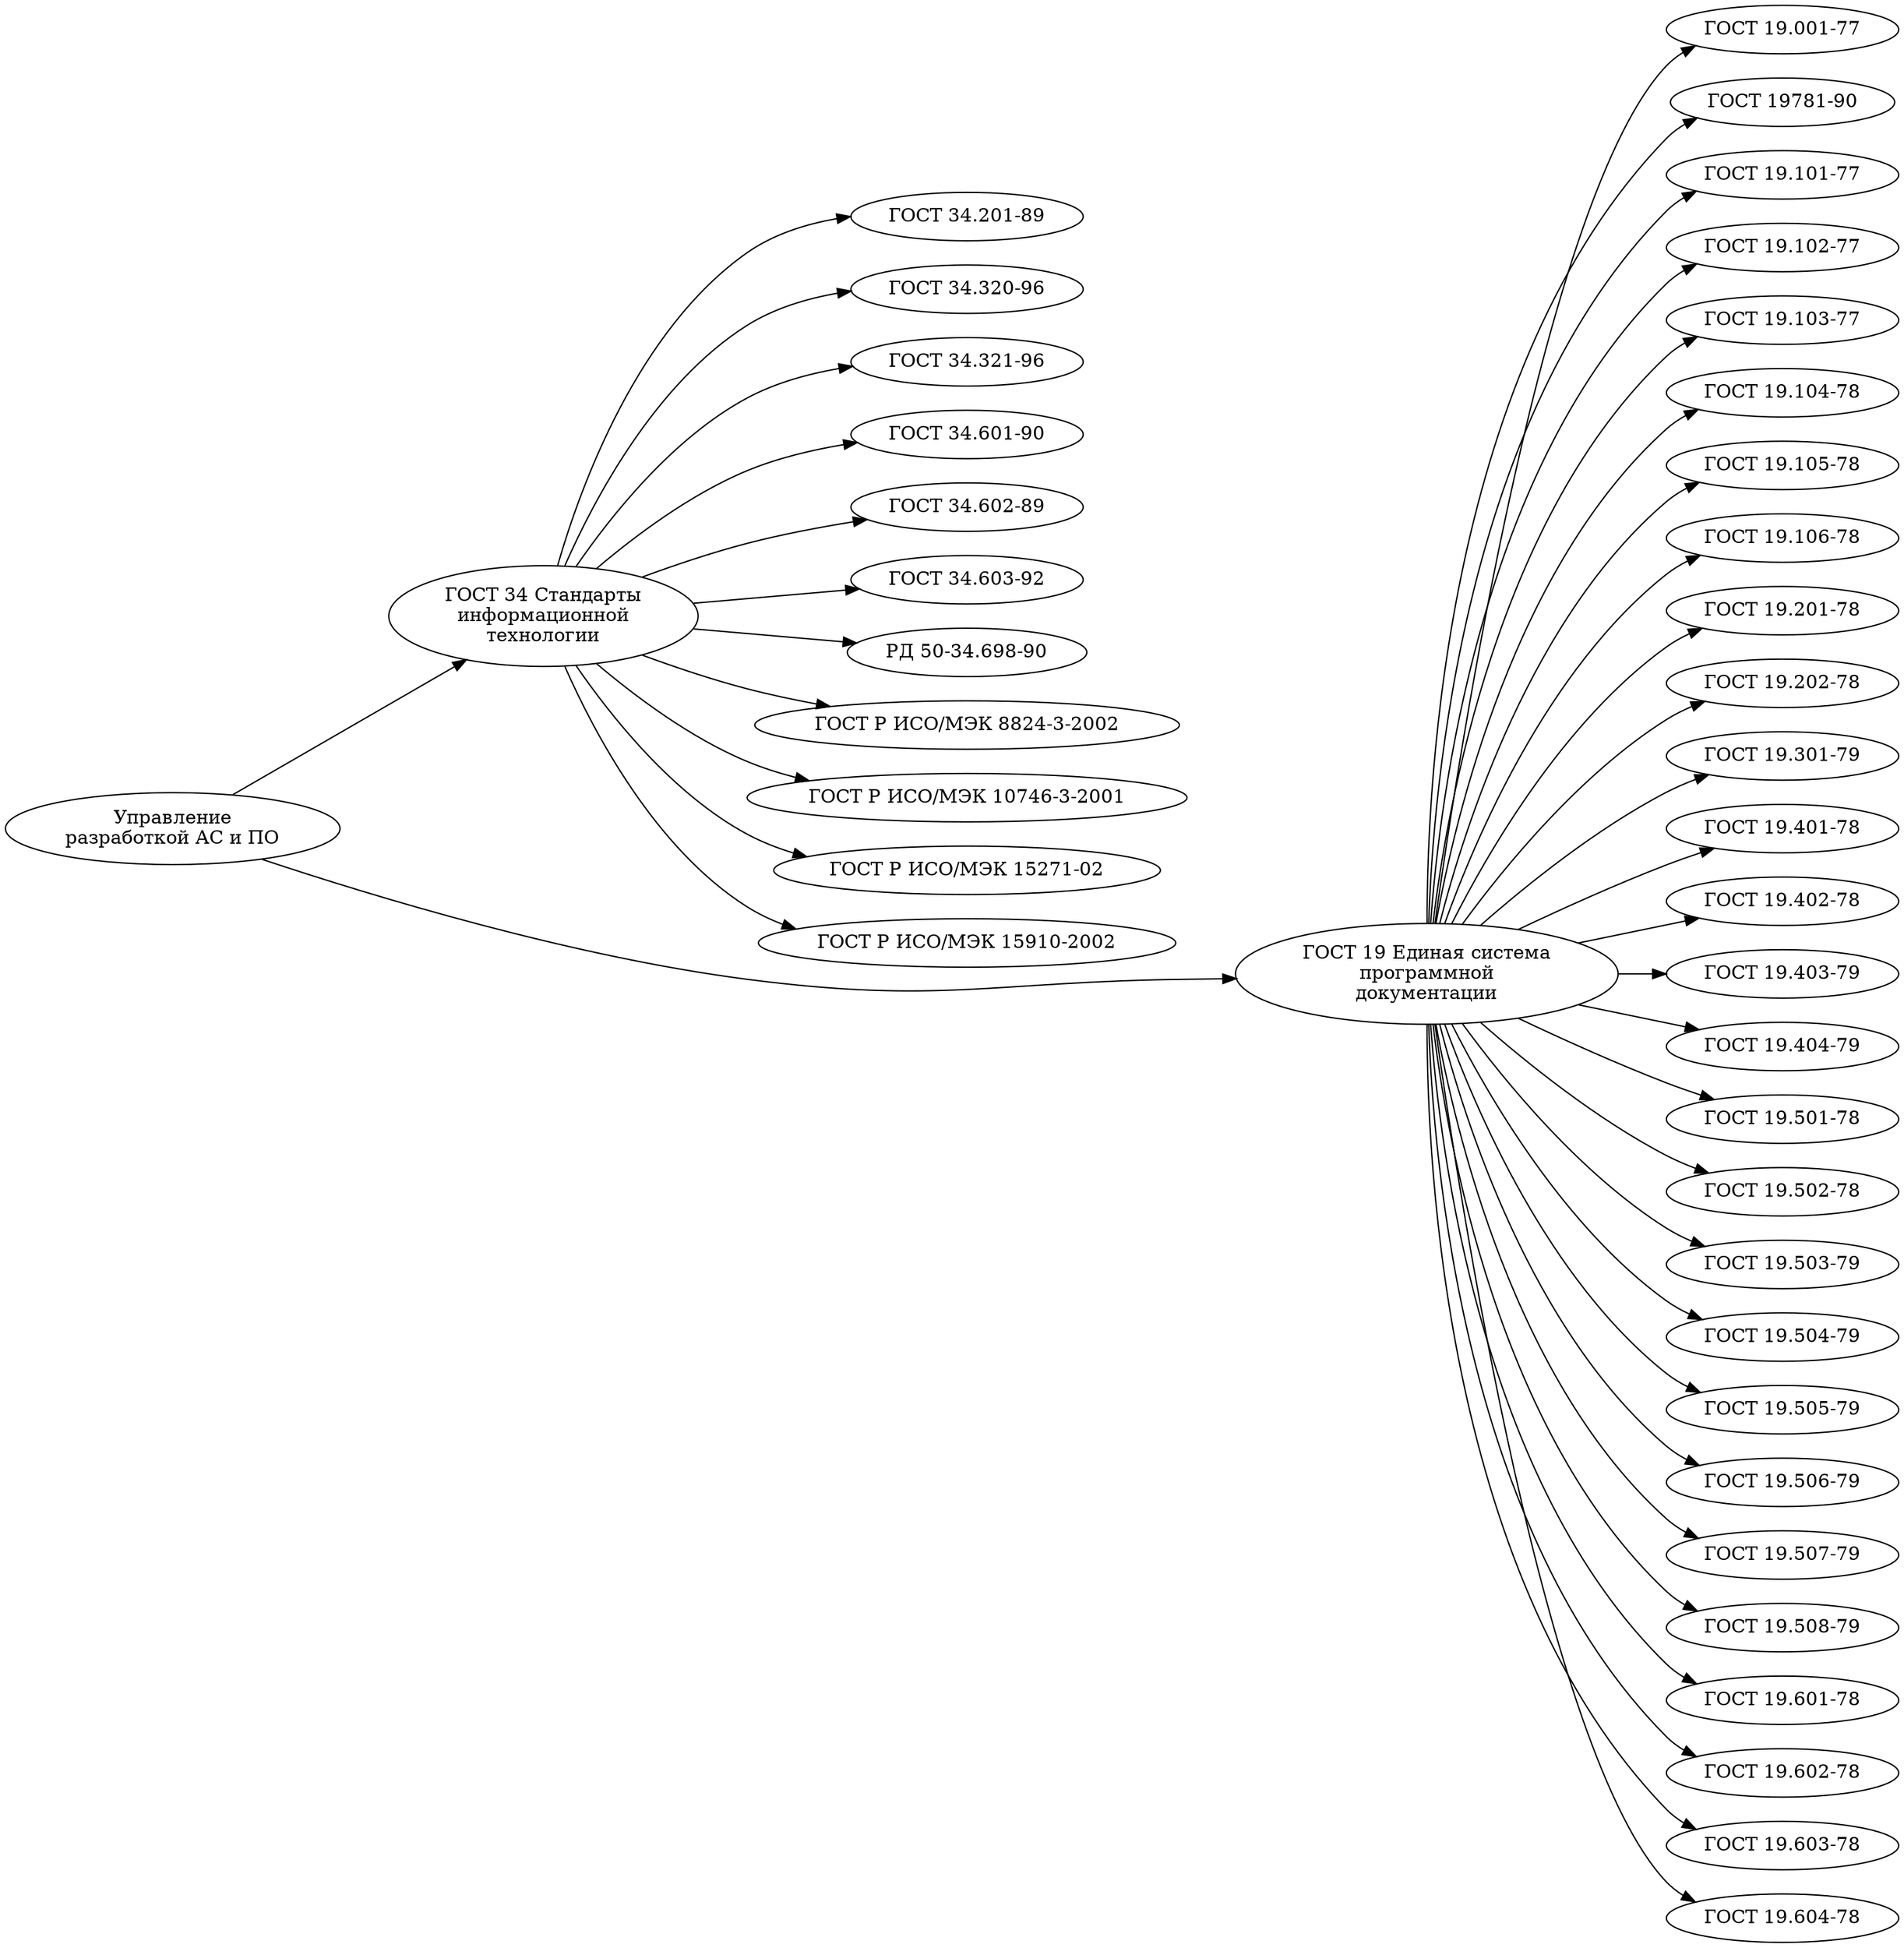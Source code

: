 digraph g {
	rankdir = LR;
	"Управление\nразработкой АС и ПО" -> "ГОСТ 34 Стандарты\nинформационной\nтехнологии"
	"Управление\nразработкой АС и ПО" -> "ГОСТ 19 Единая система\nпрограммной\nдокументации"

	"ГОСТ 34 Стандарты\nинформационной\nтехнологии" -> "ГОСТ 34.201-89"
	"ГОСТ 34 Стандарты\nинформационной\nтехнологии" -> "ГОСТ 34.320-96"
	"ГОСТ 34 Стандарты\nинформационной\nтехнологии" -> "ГОСТ 34.321-96"
	"ГОСТ 34 Стандарты\nинформационной\nтехнологии" -> "ГОСТ 34.601-90"
	"ГОСТ 34 Стандарты\nинформационной\nтехнологии" -> "ГОСТ 34.602-89"
	"ГОСТ 34 Стандарты\nинформационной\nтехнологии" -> "ГОСТ 34.603-92"
	"ГОСТ 34 Стандарты\nинформационной\nтехнологии" -> "РД 50-34.698-90"
	"ГОСТ 34 Стандарты\nинформационной\nтехнологии" -> "ГОСТ Р ИСО/МЭК 8824-3-2002"
	"ГОСТ 34 Стандарты\nинформационной\nтехнологии" -> "ГОСТ Р ИСО/МЭК 10746-3-2001"
	"ГОСТ 34 Стандарты\nинформационной\nтехнологии" -> "ГОСТ Р ИСО/МЭК 15271-02"
	"ГОСТ 34 Стандарты\nинформационной\nтехнологии" -> "ГОСТ Р ИСО/МЭК 15910-2002"

	"ГОСТ 19 Единая система\nпрограммной\nдокументации" -> "ГОСТ 19.001-77"
	"ГОСТ 19 Единая система\nпрограммной\nдокументации" -> "ГОСТ 19781-90"
	"ГОСТ 19 Единая система\nпрограммной\nдокументации" -> "ГОСТ 19.101-77"
	"ГОСТ 19 Единая система\nпрограммной\nдокументации" -> "ГОСТ 19.102-77"
	"ГОСТ 19 Единая система\nпрограммной\nдокументации" -> "ГОСТ 19.103-77"
	"ГОСТ 19 Единая система\nпрограммной\nдокументации" -> "ГОСТ 19.104-78"
	"ГОСТ 19 Единая система\nпрограммной\nдокументации" -> "ГОСТ 19.105-78"
	"ГОСТ 19 Единая система\nпрограммной\nдокументации" -> "ГОСТ 19.106-78"
	"ГОСТ 19 Единая система\nпрограммной\nдокументации" -> "ГОСТ 19.201-78"
	"ГОСТ 19 Единая система\nпрограммной\nдокументации" -> "ГОСТ 19.202-78"
	"ГОСТ 19 Единая система\nпрограммной\nдокументации" -> "ГОСТ 19.301-79"
	"ГОСТ 19 Единая система\nпрограммной\nдокументации" -> "ГОСТ 19.401-78"
	"ГОСТ 19 Единая система\nпрограммной\nдокументации" -> "ГОСТ 19.402-78"
	"ГОСТ 19 Единая система\nпрограммной\nдокументации" -> "ГОСТ 19.403-79"
	"ГОСТ 19 Единая система\nпрограммной\nдокументации" -> "ГОСТ 19.404-79"
	"ГОСТ 19 Единая система\nпрограммной\nдокументации" -> "ГОСТ 19.501-78"
	"ГОСТ 19 Единая система\nпрограммной\nдокументации" -> "ГОСТ 19.502-78"
	"ГОСТ 19 Единая система\nпрограммной\nдокументации" -> "ГОСТ 19.503-79"
	"ГОСТ 19 Единая система\nпрограммной\nдокументации" -> "ГОСТ 19.504-79"
	"ГОСТ 19 Единая система\nпрограммной\nдокументации" -> "ГОСТ 19.505-79"
	"ГОСТ 19 Единая система\nпрограммной\nдокументации" -> "ГОСТ 19.506-79"
	"ГОСТ 19 Единая система\nпрограммной\nдокументации" -> "ГОСТ 19.507-79"
	"ГОСТ 19 Единая система\nпрограммной\nдокументации" -> "ГОСТ 19.508-79"
	"ГОСТ 19 Единая система\nпрограммной\nдокументации" -> "ГОСТ 19.601-78"
	"ГОСТ 19 Единая система\nпрограммной\nдокументации" -> "ГОСТ 19.602-78"
	"ГОСТ 19 Единая система\nпрограммной\nдокументации" -> "ГОСТ 19.603-78"
	"ГОСТ 19 Единая система\nпрограммной\nдокументации" -> "ГОСТ 19.604-78"

	"ГОСТ Р ИСО/МЭК 15910-2002" -> "ГОСТ 19 Единая система\nпрограммной\nдокументации" [style=invis]
}

